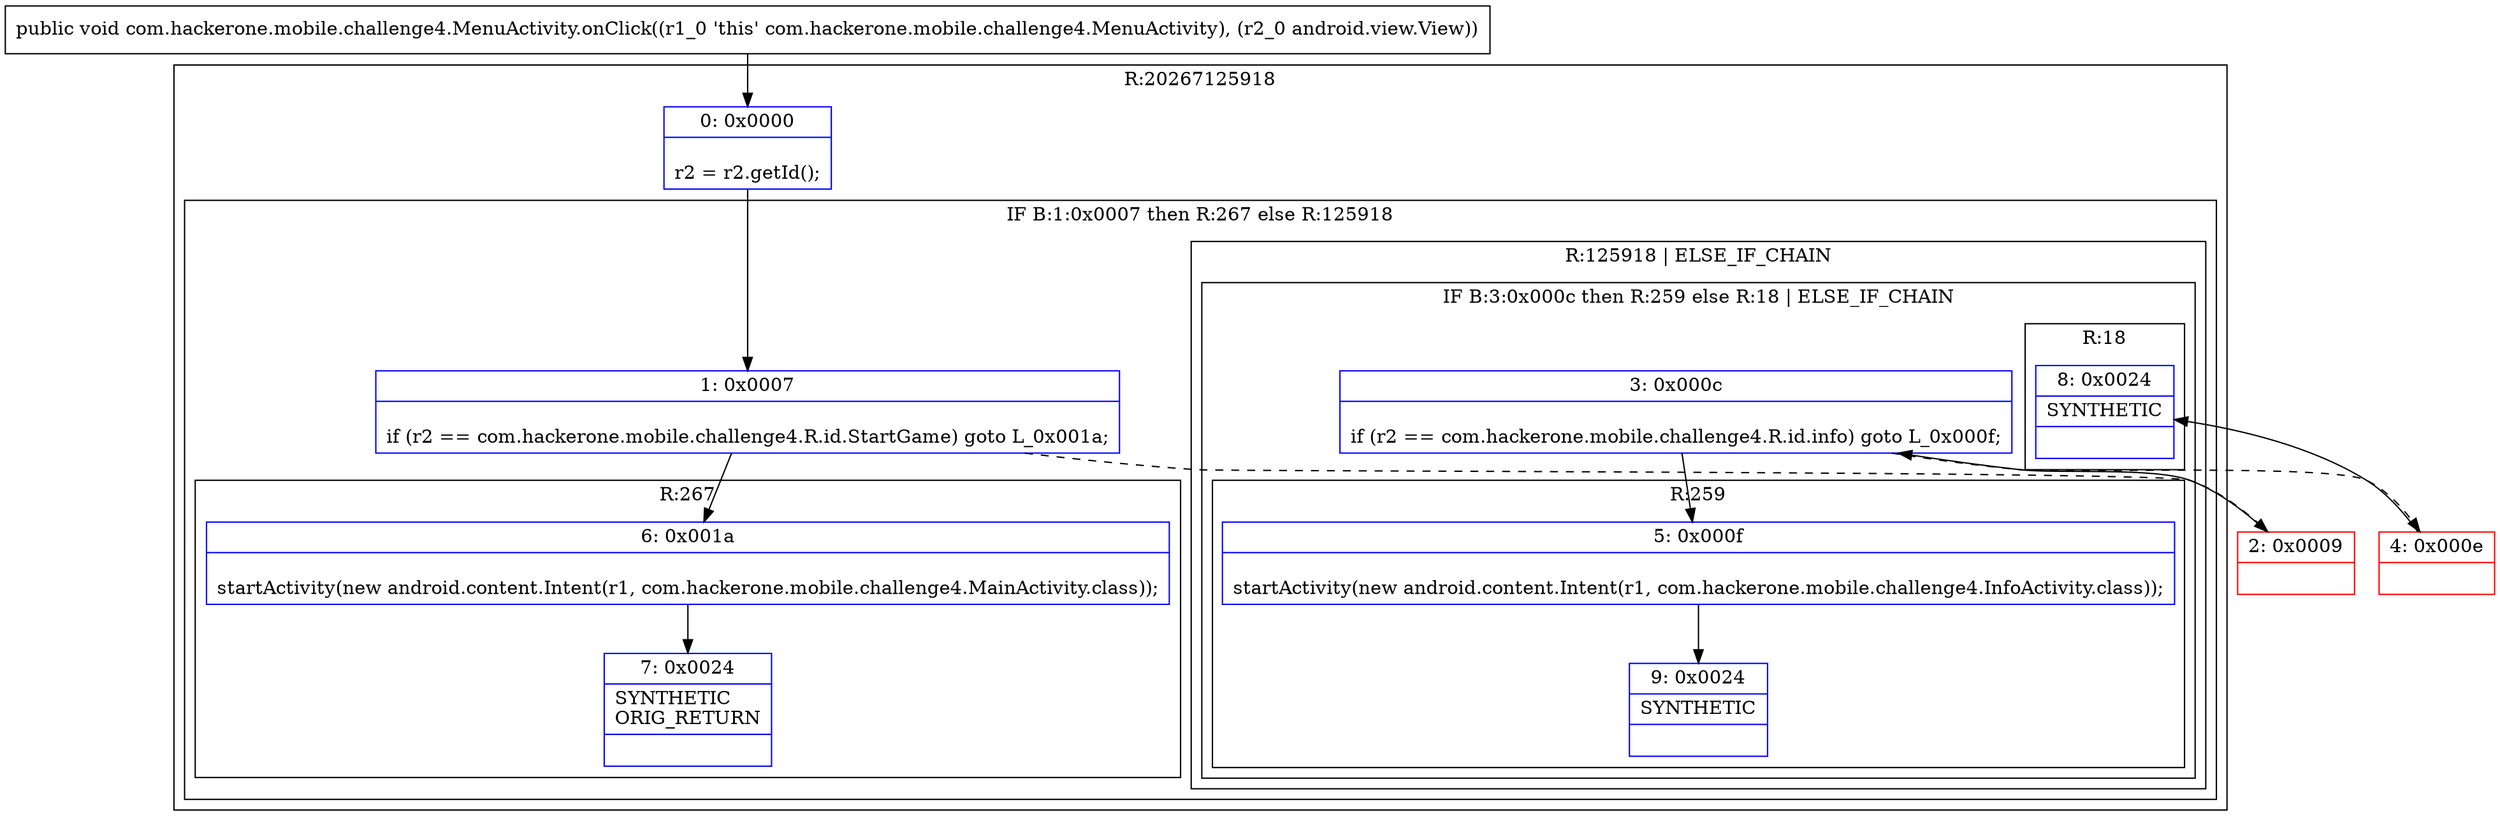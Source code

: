 digraph "CFG forcom.hackerone.mobile.challenge4.MenuActivity.onClick(Landroid\/view\/View;)V" {
subgraph cluster_Region_812974181 {
label = "R:20267125918";
node [shape=record,color=blue];
Node_0 [shape=record,label="{0\:\ 0x0000|\lr2 = r2.getId();\l}"];
subgraph cluster_IfRegion_1488848430 {
label = "IF B:1:0x0007 then R:267 else R:125918";
node [shape=record,color=blue];
Node_1 [shape=record,label="{1\:\ 0x0007|\lif (r2 == com.hackerone.mobile.challenge4.R.id.StartGame) goto L_0x001a;\l}"];
subgraph cluster_Region_190867334 {
label = "R:267";
node [shape=record,color=blue];
Node_6 [shape=record,label="{6\:\ 0x001a|\lstartActivity(new android.content.Intent(r1, com.hackerone.mobile.challenge4.MainActivity.class));\l}"];
Node_7 [shape=record,label="{7\:\ 0x0024|SYNTHETIC\lORIG_RETURN\l|\l}"];
}
subgraph cluster_Region_1742822269 {
label = "R:125918 | ELSE_IF_CHAIN\l";
node [shape=record,color=blue];
subgraph cluster_IfRegion_2131696076 {
label = "IF B:3:0x000c then R:259 else R:18 | ELSE_IF_CHAIN\l";
node [shape=record,color=blue];
Node_3 [shape=record,label="{3\:\ 0x000c|\lif (r2 == com.hackerone.mobile.challenge4.R.id.info) goto L_0x000f;\l}"];
subgraph cluster_Region_1462300533 {
label = "R:259";
node [shape=record,color=blue];
Node_5 [shape=record,label="{5\:\ 0x000f|\lstartActivity(new android.content.Intent(r1, com.hackerone.mobile.challenge4.InfoActivity.class));\l}"];
Node_9 [shape=record,label="{9\:\ 0x0024|SYNTHETIC\l|\l}"];
}
subgraph cluster_Region_1610415681 {
label = "R:18";
node [shape=record,color=blue];
Node_8 [shape=record,label="{8\:\ 0x0024|SYNTHETIC\l|\l}"];
}
}
}
}
}
Node_2 [shape=record,color=red,label="{2\:\ 0x0009|\l}"];
Node_4 [shape=record,color=red,label="{4\:\ 0x000e|\l}"];
MethodNode[shape=record,label="{public void com.hackerone.mobile.challenge4.MenuActivity.onClick((r1_0 'this' com.hackerone.mobile.challenge4.MenuActivity), (r2_0 android.view.View)) }"];
MethodNode -> Node_0;
Node_0 -> Node_1;
Node_1 -> Node_2[style=dashed];
Node_1 -> Node_6;
Node_6 -> Node_7;
Node_3 -> Node_4[style=dashed];
Node_3 -> Node_5;
Node_5 -> Node_9;
Node_2 -> Node_3;
Node_4 -> Node_8;
}

